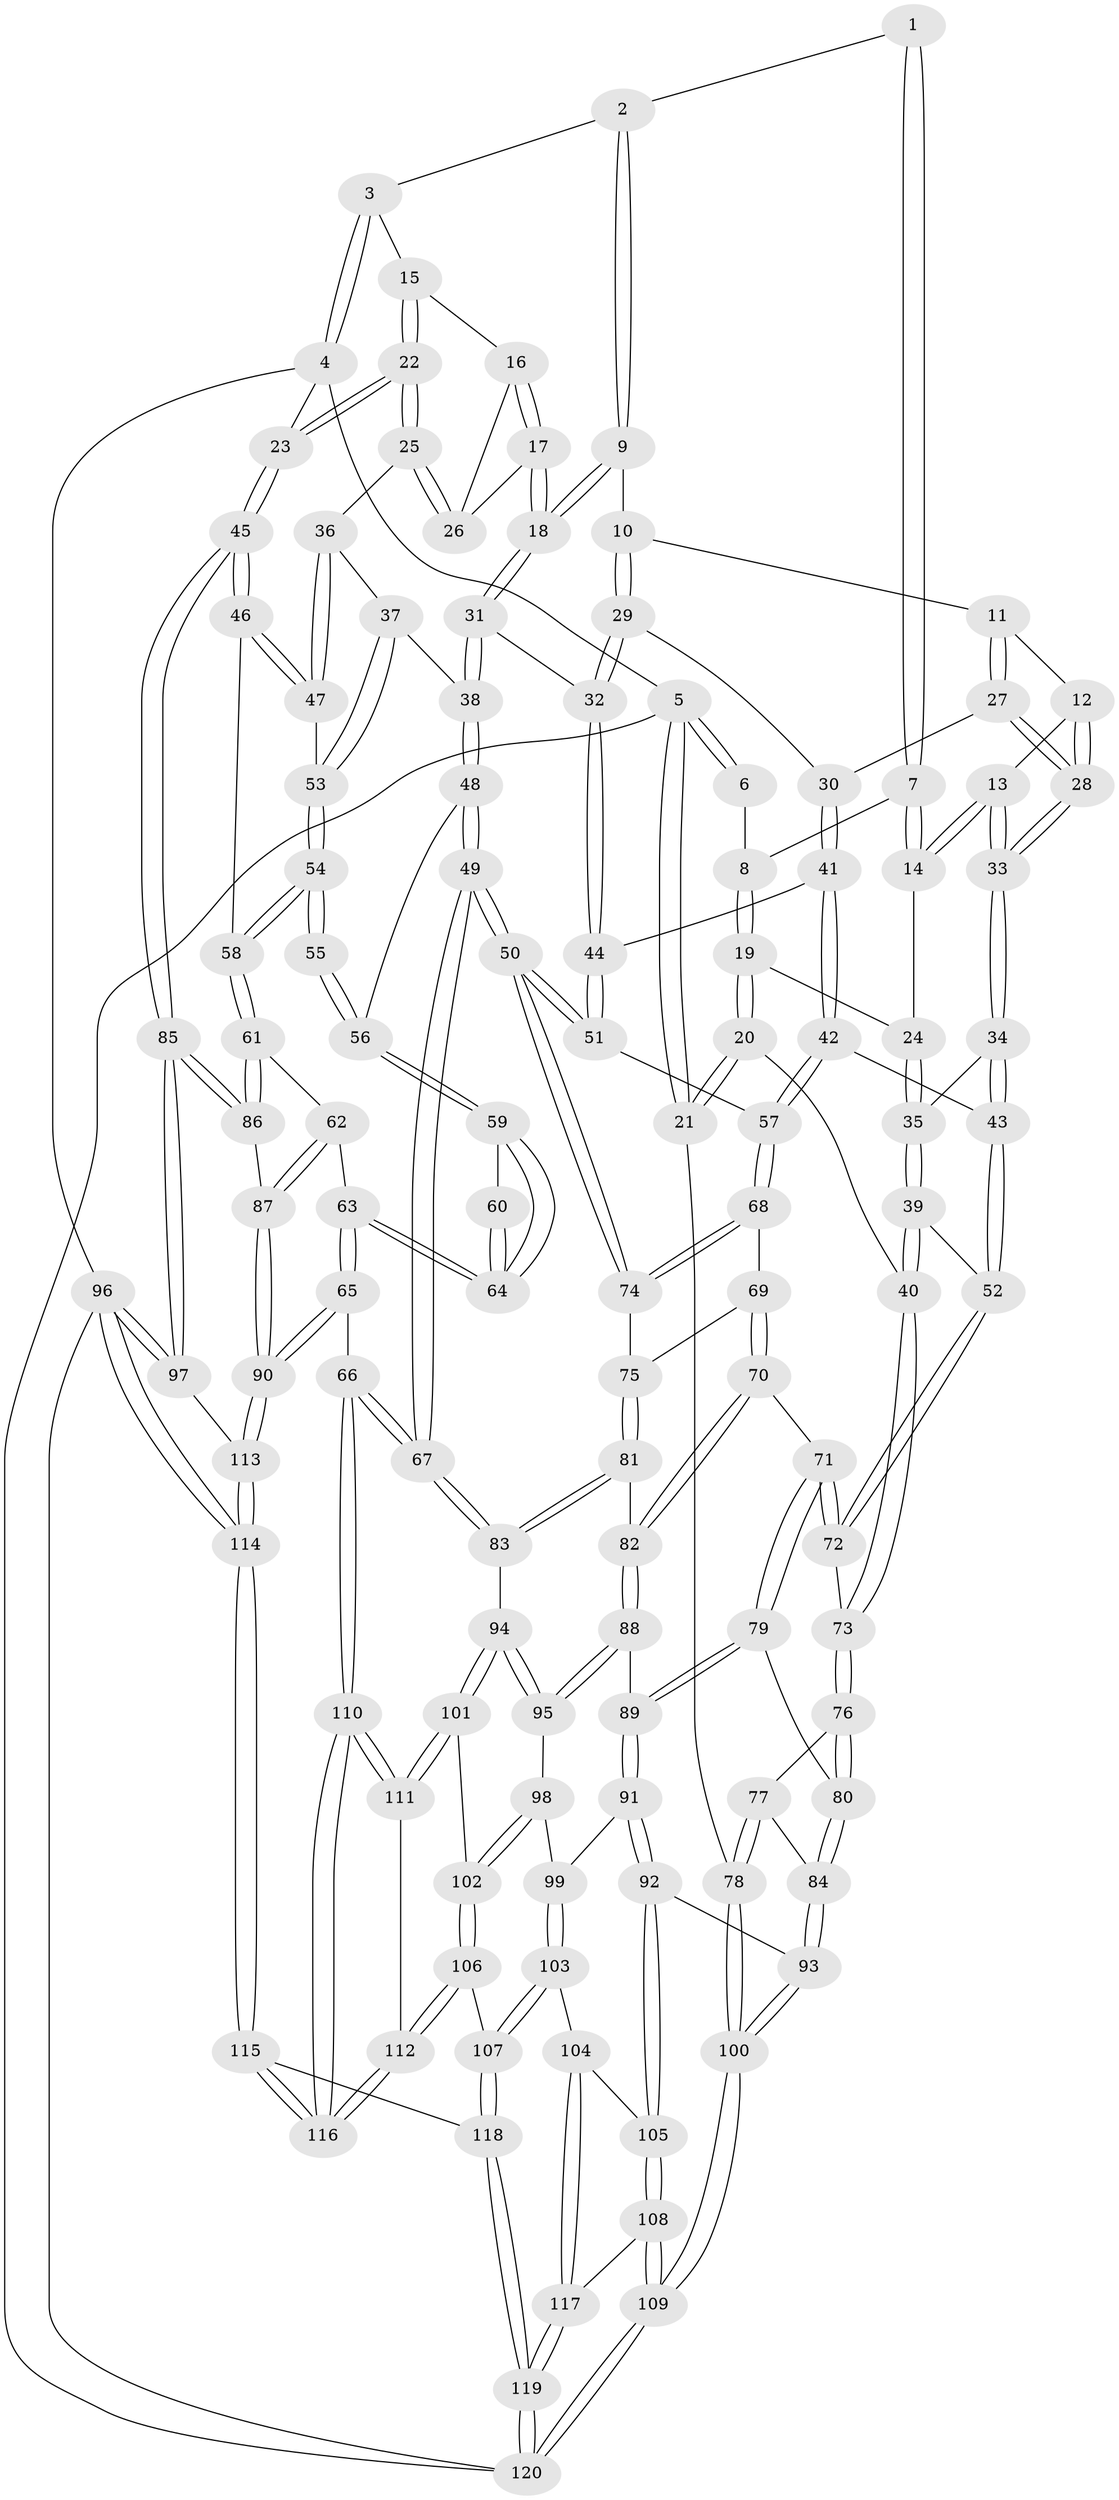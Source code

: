 // Generated by graph-tools (version 1.1) at 2025/38/03/09/25 02:38:36]
// undirected, 120 vertices, 297 edges
graph export_dot {
graph [start="1"]
  node [color=gray90,style=filled];
  1 [pos="+0.22978596334290283+0"];
  2 [pos="+0.44872968463856416+0"];
  3 [pos="+0.6169603440232405+0"];
  4 [pos="+1+0"];
  5 [pos="+0+0"];
  6 [pos="+0.02436342067423203+0"];
  7 [pos="+0.20374773449474376+0.08858127466069593"];
  8 [pos="+0.0725454925726923+0.0744134804300466"];
  9 [pos="+0.445718519595197+0.030875110324642723"];
  10 [pos="+0.42754249031526714+0.06916606655937677"];
  11 [pos="+0.39935207490157004+0.09255830017104325"];
  12 [pos="+0.3484836413805819+0.10955473011862306"];
  13 [pos="+0.21790746919696197+0.1364734521193592"];
  14 [pos="+0.21637476064191313+0.13494492054279983"];
  15 [pos="+0.6880961897458997+0.06639250447012486"];
  16 [pos="+0.6841715745818462+0.09968810137862288"];
  17 [pos="+0.6550261969026707+0.16041955316365242"];
  18 [pos="+0.6414903719315124+0.1841319179960386"];
  19 [pos="+0.0319772452135192+0.1647295274201867"];
  20 [pos="+0+0.3023699155314185"];
  21 [pos="+0+0.3054719751249771"];
  22 [pos="+1+0.01150007941959044"];
  23 [pos="+1+0"];
  24 [pos="+0.13456157995290766+0.15686733763497127"];
  25 [pos="+0.9769550236793773+0.15377002704649748"];
  26 [pos="+0.8801688022817202+0.1399897674746688"];
  27 [pos="+0.34305026247595954+0.27117044014840413"];
  28 [pos="+0.27850190519878987+0.27201644914959144"];
  29 [pos="+0.48230271252217594+0.2541898509588733"];
  30 [pos="+0.34835681407947444+0.2739075281076064"];
  31 [pos="+0.6454873173333636+0.24234463090491712"];
  32 [pos="+0.5216721905400934+0.2806852290981415"];
  33 [pos="+0.24290037540844336+0.27571996015817485"];
  34 [pos="+0.2225289133416406+0.3000132557124149"];
  35 [pos="+0.13980745019092772+0.31244526105809894"];
  36 [pos="+0.9094576035144507+0.22075129813389083"];
  37 [pos="+0.7884888612782509+0.30115445995751977"];
  38 [pos="+0.7214798219354605+0.3071227118153247"];
  39 [pos="+0.11487998597252201+0.3184160665327561"];
  40 [pos="+0+0.3318727327815048"];
  41 [pos="+0.3821227274642356+0.35378055864053704"];
  42 [pos="+0.31954547251759+0.44629056660356176"];
  43 [pos="+0.26106202227768893+0.4098302663708074"];
  44 [pos="+0.48866439901204295+0.38698043164335244"];
  45 [pos="+1+0.46031940438677177"];
  46 [pos="+1+0.4601299227953845"];
  47 [pos="+0.9456773383632242+0.40681912236209095"];
  48 [pos="+0.6778129174295915+0.42155904514229137"];
  49 [pos="+0.5483186170179554+0.5017939815323981"];
  50 [pos="+0.5400846336009888+0.4964190420418981"];
  51 [pos="+0.4968160525621339+0.4279289586221409"];
  52 [pos="+0.18617519987310194+0.4746170101599292"];
  53 [pos="+0.8598602894105936+0.43908671927049886"];
  54 [pos="+0.8591494103937154+0.48491349975805015"];
  55 [pos="+0.8110470047567339+0.48145701631613125"];
  56 [pos="+0.6896556254883793+0.43591428752065464"];
  57 [pos="+0.32349732497453854+0.4530803080123727"];
  58 [pos="+0.8763857611664799+0.5266830094910042"];
  59 [pos="+0.7120867708330978+0.4831821264660872"];
  60 [pos="+0.7756803866358225+0.5010871380247056"];
  61 [pos="+0.8749352054295287+0.5341199739844736"];
  62 [pos="+0.8427609769533595+0.5618319296147588"];
  63 [pos="+0.7448539185685051+0.5887199553522005"];
  64 [pos="+0.74455347919919+0.5872292703289654"];
  65 [pos="+0.6523358745638618+0.7068419279687993"];
  66 [pos="+0.6197757138322668+0.7014628103617422"];
  67 [pos="+0.5871434582125862+0.6796797283268298"];
  68 [pos="+0.32411713122739455+0.45984313350564643"];
  69 [pos="+0.31713824485419173+0.4992594442665995"];
  70 [pos="+0.28867815936466096+0.5581432097737071"];
  71 [pos="+0.2610329570913983+0.5677265997502949"];
  72 [pos="+0.17810267096256216+0.4868323280563123"];
  73 [pos="+0.1160148660793345+0.50634793049896"];
  74 [pos="+0.44702182886073627+0.524471775668479"];
  75 [pos="+0.40932986858012105+0.5542438309520255"];
  76 [pos="+0.11238649754006788+0.5276915990536255"];
  77 [pos="+0.09739565189340911+0.5522602371436691"];
  78 [pos="+0+0.6991342756607183"];
  79 [pos="+0.233738701818588+0.6043424252309877"];
  80 [pos="+0.20360547832627438+0.6088415432664072"];
  81 [pos="+0.39212074413680925+0.591428143818975"];
  82 [pos="+0.3555675490621439+0.6143407713623158"];
  83 [pos="+0.5806170248469393+0.6809873760887732"];
  84 [pos="+0.1239492102201246+0.6730566641368125"];
  85 [pos="+1+0.7652011553552679"];
  86 [pos="+1+0.7016890164085852"];
  87 [pos="+0.8552538808509665+0.7102831855192876"];
  88 [pos="+0.3566056109449807+0.6477799974874566"];
  89 [pos="+0.2604418837813543+0.6861349337250708"];
  90 [pos="+0.7345856508884597+0.7706476856065303"];
  91 [pos="+0.24934135734408774+0.7263697507998764"];
  92 [pos="+0.1715076472636772+0.7557954182269678"];
  93 [pos="+0.10735837053309788+0.7152947893053694"];
  94 [pos="+0.5737790685032902+0.6834898224454854"];
  95 [pos="+0.40132932426050566+0.7128060711792141"];
  96 [pos="+1+1"];
  97 [pos="+1+0.8365257295906846"];
  98 [pos="+0.39476058433822425+0.7222511226948394"];
  99 [pos="+0.31229944138396326+0.7664871602088938"];
  100 [pos="+0+0.7734671448869798"];
  101 [pos="+0.4474321054759157+0.823343486028556"];
  102 [pos="+0.4131077529015899+0.8164570561634615"];
  103 [pos="+0.31624759911311273+0.8585251419712059"];
  104 [pos="+0.26586176013084867+0.8700953525423482"];
  105 [pos="+0.1786443897907976+0.8093988428147659"];
  106 [pos="+0.37090710555787293+0.8544265651358751"];
  107 [pos="+0.3169351023550564+0.8589634716201765"];
  108 [pos="+0.13311453238855506+0.8808378678074122"];
  109 [pos="+0+0.7837440469169958"];
  110 [pos="+0.5418068121261332+0.885865140903255"];
  111 [pos="+0.4574022624179365+0.8406657839104776"];
  112 [pos="+0.42558901032472307+0.901653122754706"];
  113 [pos="+0.7672711623134323+0.8624063726063921"];
  114 [pos="+0.7145605894722558+1"];
  115 [pos="+0.5324860495469396+1"];
  116 [pos="+0.5312505864790065+1"];
  117 [pos="+0.17530389747700087+1"];
  118 [pos="+0.39641821586717996+1"];
  119 [pos="+0.15634337241496832+1"];
  120 [pos="+0+1"];
  1 -- 2;
  1 -- 7;
  1 -- 7;
  2 -- 3;
  2 -- 9;
  2 -- 9;
  3 -- 4;
  3 -- 4;
  3 -- 15;
  4 -- 5;
  4 -- 23;
  4 -- 96;
  5 -- 6;
  5 -- 6;
  5 -- 21;
  5 -- 21;
  5 -- 120;
  6 -- 8;
  7 -- 8;
  7 -- 14;
  7 -- 14;
  8 -- 19;
  8 -- 19;
  9 -- 10;
  9 -- 18;
  9 -- 18;
  10 -- 11;
  10 -- 29;
  10 -- 29;
  11 -- 12;
  11 -- 27;
  11 -- 27;
  12 -- 13;
  12 -- 28;
  12 -- 28;
  13 -- 14;
  13 -- 14;
  13 -- 33;
  13 -- 33;
  14 -- 24;
  15 -- 16;
  15 -- 22;
  15 -- 22;
  16 -- 17;
  16 -- 17;
  16 -- 26;
  17 -- 18;
  17 -- 18;
  17 -- 26;
  18 -- 31;
  18 -- 31;
  19 -- 20;
  19 -- 20;
  19 -- 24;
  20 -- 21;
  20 -- 21;
  20 -- 40;
  21 -- 78;
  22 -- 23;
  22 -- 23;
  22 -- 25;
  22 -- 25;
  23 -- 45;
  23 -- 45;
  24 -- 35;
  24 -- 35;
  25 -- 26;
  25 -- 26;
  25 -- 36;
  27 -- 28;
  27 -- 28;
  27 -- 30;
  28 -- 33;
  28 -- 33;
  29 -- 30;
  29 -- 32;
  29 -- 32;
  30 -- 41;
  30 -- 41;
  31 -- 32;
  31 -- 38;
  31 -- 38;
  32 -- 44;
  32 -- 44;
  33 -- 34;
  33 -- 34;
  34 -- 35;
  34 -- 43;
  34 -- 43;
  35 -- 39;
  35 -- 39;
  36 -- 37;
  36 -- 47;
  36 -- 47;
  37 -- 38;
  37 -- 53;
  37 -- 53;
  38 -- 48;
  38 -- 48;
  39 -- 40;
  39 -- 40;
  39 -- 52;
  40 -- 73;
  40 -- 73;
  41 -- 42;
  41 -- 42;
  41 -- 44;
  42 -- 43;
  42 -- 57;
  42 -- 57;
  43 -- 52;
  43 -- 52;
  44 -- 51;
  44 -- 51;
  45 -- 46;
  45 -- 46;
  45 -- 85;
  45 -- 85;
  46 -- 47;
  46 -- 47;
  46 -- 58;
  47 -- 53;
  48 -- 49;
  48 -- 49;
  48 -- 56;
  49 -- 50;
  49 -- 50;
  49 -- 67;
  49 -- 67;
  50 -- 51;
  50 -- 51;
  50 -- 74;
  50 -- 74;
  51 -- 57;
  52 -- 72;
  52 -- 72;
  53 -- 54;
  53 -- 54;
  54 -- 55;
  54 -- 55;
  54 -- 58;
  54 -- 58;
  55 -- 56;
  55 -- 56;
  56 -- 59;
  56 -- 59;
  57 -- 68;
  57 -- 68;
  58 -- 61;
  58 -- 61;
  59 -- 60;
  59 -- 64;
  59 -- 64;
  60 -- 64;
  60 -- 64;
  61 -- 62;
  61 -- 86;
  61 -- 86;
  62 -- 63;
  62 -- 87;
  62 -- 87;
  63 -- 64;
  63 -- 64;
  63 -- 65;
  63 -- 65;
  65 -- 66;
  65 -- 90;
  65 -- 90;
  66 -- 67;
  66 -- 67;
  66 -- 110;
  66 -- 110;
  67 -- 83;
  67 -- 83;
  68 -- 69;
  68 -- 74;
  68 -- 74;
  69 -- 70;
  69 -- 70;
  69 -- 75;
  70 -- 71;
  70 -- 82;
  70 -- 82;
  71 -- 72;
  71 -- 72;
  71 -- 79;
  71 -- 79;
  72 -- 73;
  73 -- 76;
  73 -- 76;
  74 -- 75;
  75 -- 81;
  75 -- 81;
  76 -- 77;
  76 -- 80;
  76 -- 80;
  77 -- 78;
  77 -- 78;
  77 -- 84;
  78 -- 100;
  78 -- 100;
  79 -- 80;
  79 -- 89;
  79 -- 89;
  80 -- 84;
  80 -- 84;
  81 -- 82;
  81 -- 83;
  81 -- 83;
  82 -- 88;
  82 -- 88;
  83 -- 94;
  84 -- 93;
  84 -- 93;
  85 -- 86;
  85 -- 86;
  85 -- 97;
  85 -- 97;
  86 -- 87;
  87 -- 90;
  87 -- 90;
  88 -- 89;
  88 -- 95;
  88 -- 95;
  89 -- 91;
  89 -- 91;
  90 -- 113;
  90 -- 113;
  91 -- 92;
  91 -- 92;
  91 -- 99;
  92 -- 93;
  92 -- 105;
  92 -- 105;
  93 -- 100;
  93 -- 100;
  94 -- 95;
  94 -- 95;
  94 -- 101;
  94 -- 101;
  95 -- 98;
  96 -- 97;
  96 -- 97;
  96 -- 114;
  96 -- 114;
  96 -- 120;
  97 -- 113;
  98 -- 99;
  98 -- 102;
  98 -- 102;
  99 -- 103;
  99 -- 103;
  100 -- 109;
  100 -- 109;
  101 -- 102;
  101 -- 111;
  101 -- 111;
  102 -- 106;
  102 -- 106;
  103 -- 104;
  103 -- 107;
  103 -- 107;
  104 -- 105;
  104 -- 117;
  104 -- 117;
  105 -- 108;
  105 -- 108;
  106 -- 107;
  106 -- 112;
  106 -- 112;
  107 -- 118;
  107 -- 118;
  108 -- 109;
  108 -- 109;
  108 -- 117;
  109 -- 120;
  109 -- 120;
  110 -- 111;
  110 -- 111;
  110 -- 116;
  110 -- 116;
  111 -- 112;
  112 -- 116;
  112 -- 116;
  113 -- 114;
  113 -- 114;
  114 -- 115;
  114 -- 115;
  115 -- 116;
  115 -- 116;
  115 -- 118;
  117 -- 119;
  117 -- 119;
  118 -- 119;
  118 -- 119;
  119 -- 120;
  119 -- 120;
}
